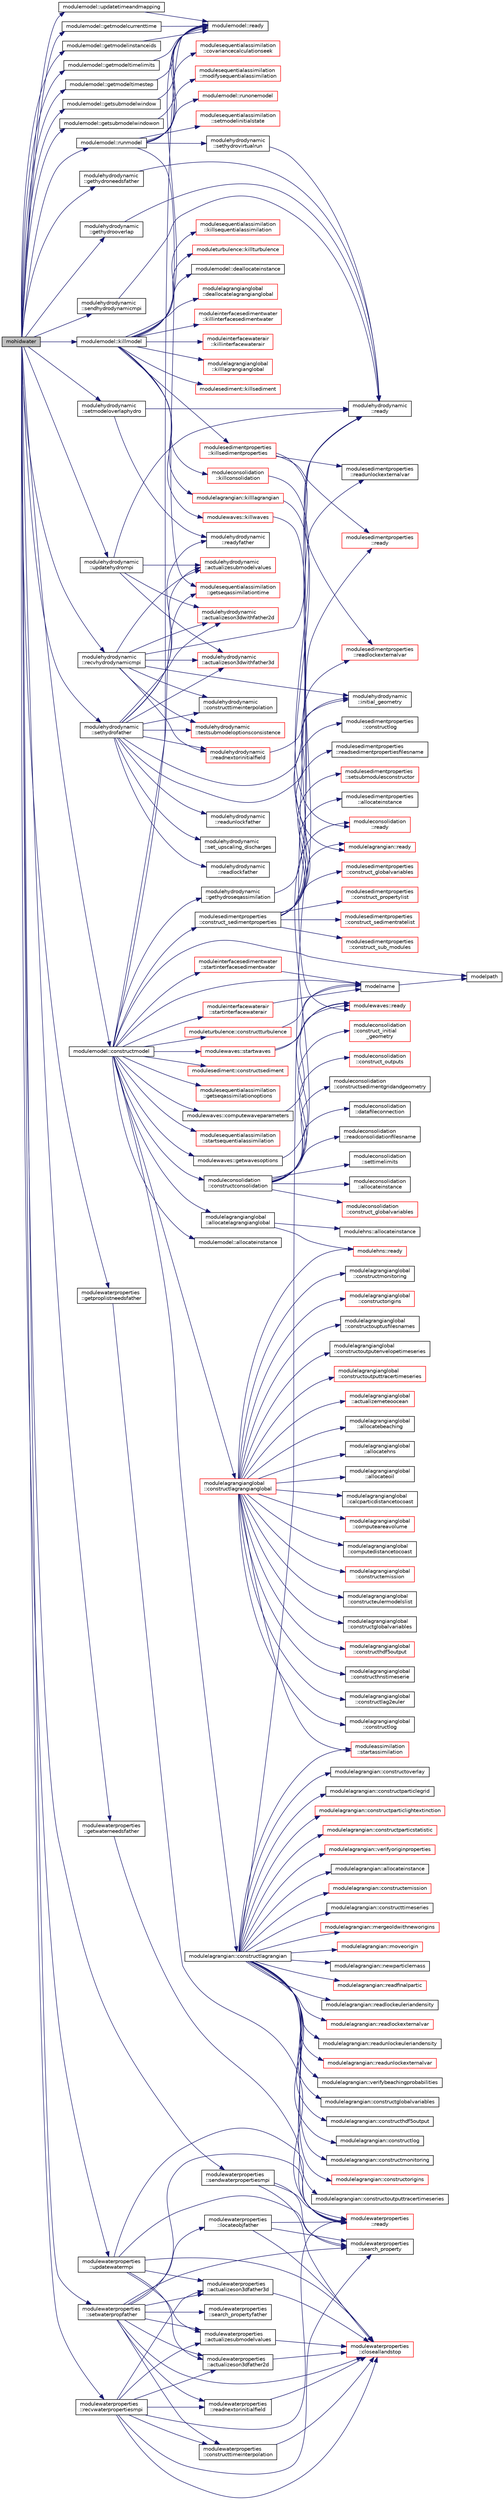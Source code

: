 digraph "mohidwater"
{
 // LATEX_PDF_SIZE
  edge [fontname="Helvetica",fontsize="10",labelfontname="Helvetica",labelfontsize="10"];
  node [fontname="Helvetica",fontsize="10",shape=record];
  rankdir="LR";
  Node1 [label="mohidwater",height=0.2,width=0.4,color="black", fillcolor="grey75", style="filled", fontcolor="black",tooltip=" "];
  Node1 -> Node2 [color="midnightblue",fontsize="10",style="solid"];
  Node2 [label="modulemodel::constructmodel",height=0.2,width=0.4,color="black", fillcolor="white", style="filled",URL="$namespacemodulemodel.html#abcddd2b6e97f110b0c5b3bb00f069570",tooltip=" "];
  Node2 -> Node3 [color="midnightblue",fontsize="10",style="solid"];
  Node3 [label="modulemodel::allocateinstance",height=0.2,width=0.4,color="black", fillcolor="white", style="filled",URL="$namespacemodulemodel.html#a5bbc8de2114f1ac7367a9db6d923e85a",tooltip=" "];
  Node2 -> Node4 [color="midnightblue",fontsize="10",style="solid"];
  Node4 [label="modulelagrangianglobal\l::allocatelagrangianglobal",height=0.2,width=0.4,color="black", fillcolor="white", style="filled",URL="$namespacemodulelagrangianglobal.html#a8ae3b3566ebe3cc057810473a03a4abf",tooltip=" "];
  Node4 -> Node5 [color="midnightblue",fontsize="10",style="solid"];
  Node5 [label="modulehns::allocateinstance",height=0.2,width=0.4,color="black", fillcolor="white", style="filled",URL="$namespacemodulehns.html#a1ecdd29807e20a3d2a3ad0b9fc798f51",tooltip=" "];
  Node4 -> Node6 [color="midnightblue",fontsize="10",style="solid"];
  Node6 [label="modulehns::ready",height=0.2,width=0.4,color="red", fillcolor="white", style="filled",URL="$namespacemodulehns.html#a1b4bda03d346568b51278fca35b05366",tooltip=" "];
  Node2 -> Node8 [color="midnightblue",fontsize="10",style="solid"];
  Node8 [label="modulewaves::computewaveparameters",height=0.2,width=0.4,color="black", fillcolor="white", style="filled",URL="$namespacemodulewaves.html#a6a63e2ee3bdd7ee4378a33408a4668a7",tooltip=" "];
  Node8 -> Node9 [color="midnightblue",fontsize="10",style="solid"];
  Node9 [label="modulewaves::ready",height=0.2,width=0.4,color="red", fillcolor="white", style="filled",URL="$namespacemodulewaves.html#a15beb6e5dff252a4c77c47d43f9b6385",tooltip=" "];
  Node2 -> Node11 [color="midnightblue",fontsize="10",style="solid"];
  Node11 [label="modulesedimentproperties\l::construct_sedimentproperties",height=0.2,width=0.4,color="black", fillcolor="white", style="filled",URL="$namespacemodulesedimentproperties.html#a73be9d7faf93dc6b2994d535213bbd58",tooltip=" "];
  Node11 -> Node12 [color="midnightblue",fontsize="10",style="solid"];
  Node12 [label="modulesedimentproperties\l::allocateinstance",height=0.2,width=0.4,color="black", fillcolor="white", style="filled",URL="$namespacemodulesedimentproperties.html#a0e2131732a53a8682cb31baa3a65d6ae",tooltip=" "];
  Node11 -> Node13 [color="midnightblue",fontsize="10",style="solid"];
  Node13 [label="modulesedimentproperties\l::construct_globalvariables",height=0.2,width=0.4,color="red", fillcolor="white", style="filled",URL="$namespacemodulesedimentproperties.html#ac04693b92d1ed98577124026a0fb1d2e",tooltip=" "];
  Node11 -> Node18 [color="midnightblue",fontsize="10",style="solid"];
  Node18 [label="modulesedimentproperties\l::construct_propertylist",height=0.2,width=0.4,color="red", fillcolor="white", style="filled",URL="$namespacemodulesedimentproperties.html#abc91092616fbf4edf02daa5a7b1fcbb9",tooltip=" "];
  Node11 -> Node30 [color="midnightblue",fontsize="10",style="solid"];
  Node30 [label="modulesedimentproperties\l::construct_sedimentratelist",height=0.2,width=0.4,color="red", fillcolor="white", style="filled",URL="$namespacemodulesedimentproperties.html#ac8e0d26b714ef94bff3a38a7730ee2a5",tooltip=" "];
  Node11 -> Node36 [color="midnightblue",fontsize="10",style="solid"];
  Node36 [label="modulesedimentproperties\l::construct_sub_modules",height=0.2,width=0.4,color="red", fillcolor="white", style="filled",URL="$namespacemodulesedimentproperties.html#a908a832201f28cb160dc5c859ab8af03",tooltip=" "];
  Node11 -> Node48 [color="midnightblue",fontsize="10",style="solid"];
  Node48 [label="modulesedimentproperties\l::constructlog",height=0.2,width=0.4,color="black", fillcolor="white", style="filled",URL="$namespacemodulesedimentproperties.html#a8adc335e0f9814d9866b9c91620279fb",tooltip=" "];
  Node11 -> Node49 [color="midnightblue",fontsize="10",style="solid"];
  Node49 [label="modulesedimentproperties\l::readlockexternalvar",height=0.2,width=0.4,color="red", fillcolor="white", style="filled",URL="$namespacemodulesedimentproperties.html#a395db65fca9389b9904d43f9fc450c03",tooltip=" "];
  Node11 -> Node60 [color="midnightblue",fontsize="10",style="solid"];
  Node60 [label="modulesedimentproperties\l::readsedimentpropertiesfilesname",height=0.2,width=0.4,color="black", fillcolor="white", style="filled",URL="$namespacemodulesedimentproperties.html#a75f3289f9063b5325117a4d39bebace2",tooltip=" "];
  Node11 -> Node61 [color="midnightblue",fontsize="10",style="solid"];
  Node61 [label="modulesedimentproperties\l::readunlockexternalvar",height=0.2,width=0.4,color="black", fillcolor="white", style="filled",URL="$namespacemodulesedimentproperties.html#a442696b0f51e8020b42b7a5c2af05721",tooltip=" "];
  Node11 -> Node62 [color="midnightblue",fontsize="10",style="solid"];
  Node62 [label="modulesedimentproperties\l::ready",height=0.2,width=0.4,color="red", fillcolor="white", style="filled",URL="$namespacemodulesedimentproperties.html#a0ac80b6b6970285688cd69f623317e33",tooltip=" "];
  Node11 -> Node64 [color="midnightblue",fontsize="10",style="solid"];
  Node64 [label="modulesedimentproperties\l::setsubmodulesconstructor",height=0.2,width=0.4,color="red", fillcolor="white", style="filled",URL="$namespacemodulesedimentproperties.html#acc4f3e2fa34ac7c083b5c86382b68a59",tooltip=" "];
  Node2 -> Node66 [color="midnightblue",fontsize="10",style="solid"];
  Node66 [label="moduleconsolidation\l::constructconsolidation",height=0.2,width=0.4,color="black", fillcolor="white", style="filled",URL="$namespacemoduleconsolidation.html#aac026f0503f905b1fdf70f85f58f7b69",tooltip=" "];
  Node66 -> Node67 [color="midnightblue",fontsize="10",style="solid"];
  Node67 [label="moduleconsolidation\l::allocateinstance",height=0.2,width=0.4,color="black", fillcolor="white", style="filled",URL="$namespacemoduleconsolidation.html#ab891ed95a8328cd00b80d32b5bbc6bb6",tooltip=" "];
  Node66 -> Node68 [color="midnightblue",fontsize="10",style="solid"];
  Node68 [label="moduleconsolidation\l::construct_globalvariables",height=0.2,width=0.4,color="red", fillcolor="white", style="filled",URL="$namespacemoduleconsolidation.html#a4d351c8e79499df7d1edcdc11c64fd58",tooltip=" "];
  Node66 -> Node75 [color="midnightblue",fontsize="10",style="solid"];
  Node75 [label="moduleconsolidation\l::construct_initial\l_geometry",height=0.2,width=0.4,color="red", fillcolor="white", style="filled",URL="$namespacemoduleconsolidation.html#aefbb1dd3cecd84ab6814af87893b00d1",tooltip=" "];
  Node66 -> Node80 [color="midnightblue",fontsize="10",style="solid"];
  Node80 [label="moduleconsolidation\l::construct_outputs",height=0.2,width=0.4,color="red", fillcolor="white", style="filled",URL="$namespacemoduleconsolidation.html#a1c6db66f62288736bfc6a93bb76fb12c",tooltip=" "];
  Node66 -> Node85 [color="midnightblue",fontsize="10",style="solid"];
  Node85 [label="moduleconsolidation\l::constructsedimentgridandgeometry",height=0.2,width=0.4,color="black", fillcolor="white", style="filled",URL="$namespacemoduleconsolidation.html#a7fa231a9af605419b5dbc619d4e2a60f",tooltip=" "];
  Node66 -> Node86 [color="midnightblue",fontsize="10",style="solid"];
  Node86 [label="moduleconsolidation\l::datafileconnection",height=0.2,width=0.4,color="black", fillcolor="white", style="filled",URL="$namespacemoduleconsolidation.html#a59eaaf93a76021e109b8d97e2756ac51",tooltip=" "];
  Node66 -> Node87 [color="midnightblue",fontsize="10",style="solid"];
  Node87 [label="moduleconsolidation\l::readconsolidationfilesname",height=0.2,width=0.4,color="black", fillcolor="white", style="filled",URL="$namespacemoduleconsolidation.html#adc874bdb2826879904126cec4cd75459",tooltip=" "];
  Node66 -> Node16 [color="midnightblue",fontsize="10",style="solid"];
  Node16 [label="moduleconsolidation\l::ready",height=0.2,width=0.4,color="red", fillcolor="white", style="filled",URL="$namespacemoduleconsolidation.html#ab6b8d86bedc5c2870f1fb998c297005e",tooltip=" "];
  Node66 -> Node88 [color="midnightblue",fontsize="10",style="solid"];
  Node88 [label="moduleconsolidation\l::settimelimits",height=0.2,width=0.4,color="black", fillcolor="white", style="filled",URL="$namespacemoduleconsolidation.html#a8f78f5569405ac5d416a2919286511f3",tooltip=" "];
  Node2 -> Node89 [color="midnightblue",fontsize="10",style="solid"];
  Node89 [label="modulelagrangian::constructlagrangian",height=0.2,width=0.4,color="black", fillcolor="white", style="filled",URL="$namespacemodulelagrangian.html#ad766e71e7390a14dd30513d8ec8ca115",tooltip=" "];
  Node89 -> Node90 [color="midnightblue",fontsize="10",style="solid"];
  Node90 [label="modulelagrangian::allocateinstance",height=0.2,width=0.4,color="black", fillcolor="white", style="filled",URL="$namespacemodulelagrangian.html#a8223a77ae9396e4ded8f6f220eb1ebe0",tooltip=" "];
  Node89 -> Node91 [color="midnightblue",fontsize="10",style="solid"];
  Node91 [label="modulelagrangian::constructemission",height=0.2,width=0.4,color="red", fillcolor="white", style="filled",URL="$namespacemodulelagrangian.html#ac0e529585f9aa6d77944f42eec49c399",tooltip=" "];
  Node89 -> Node159 [color="midnightblue",fontsize="10",style="solid"];
  Node159 [label="modulelagrangian::constructglobalvariables",height=0.2,width=0.4,color="black", fillcolor="white", style="filled",URL="$namespacemodulelagrangian.html#aadb63f9fca438cc41d82d25d4e841aa6",tooltip=" "];
  Node89 -> Node160 [color="midnightblue",fontsize="10",style="solid"];
  Node160 [label="modulelagrangian::constructhdf5output",height=0.2,width=0.4,color="black", fillcolor="white", style="filled",URL="$namespacemodulelagrangian.html#a95739a2a3f7752220aa5fe865d07c62b",tooltip=" "];
  Node89 -> Node161 [color="midnightblue",fontsize="10",style="solid"];
  Node161 [label="modulelagrangian::constructlog",height=0.2,width=0.4,color="black", fillcolor="white", style="filled",URL="$namespacemodulelagrangian.html#a6dace26d0d9efdc26334c8afd5ae9220",tooltip=" "];
  Node89 -> Node162 [color="midnightblue",fontsize="10",style="solid"];
  Node162 [label="modulelagrangian::constructmonitoring",height=0.2,width=0.4,color="black", fillcolor="white", style="filled",URL="$namespacemodulelagrangian.html#af8367c0c93de5218ac9c3ef7159659cf",tooltip=" "];
  Node89 -> Node163 [color="midnightblue",fontsize="10",style="solid"];
  Node163 [label="modulelagrangian::constructorigins",height=0.2,width=0.4,color="red", fillcolor="white", style="filled",URL="$namespacemodulelagrangian.html#a18d4f1108b3f7cc2ab468c5271bc2a42",tooltip=" "];
  Node89 -> Node189 [color="midnightblue",fontsize="10",style="solid"];
  Node189 [label="modulelagrangian::constructoutputtracertimeseries",height=0.2,width=0.4,color="black", fillcolor="white", style="filled",URL="$namespacemodulelagrangian.html#acead687ed0498394f861396d605a7ce9",tooltip=" "];
  Node89 -> Node190 [color="midnightblue",fontsize="10",style="solid"];
  Node190 [label="modulelagrangian::constructoverlay",height=0.2,width=0.4,color="black", fillcolor="white", style="filled",URL="$namespacemodulelagrangian.html#a9c44a52195377ea654c3cd3d5b97acca",tooltip=" "];
  Node89 -> Node191 [color="midnightblue",fontsize="10",style="solid"];
  Node191 [label="modulelagrangian::constructparticlegrid",height=0.2,width=0.4,color="black", fillcolor="white", style="filled",URL="$namespacemodulelagrangian.html#a190cd84669e94eedbb0ca723a973969c",tooltip=" "];
  Node89 -> Node192 [color="midnightblue",fontsize="10",style="solid"];
  Node192 [label="modulelagrangian::constructparticlightextinction",height=0.2,width=0.4,color="red", fillcolor="white", style="filled",URL="$namespacemodulelagrangian.html#a30983416b73c9972c63df2c25371661d",tooltip=" "];
  Node89 -> Node194 [color="midnightblue",fontsize="10",style="solid"];
  Node194 [label="modulelagrangian::constructparticstatistic",height=0.2,width=0.4,color="red", fillcolor="white", style="filled",URL="$namespacemodulelagrangian.html#a9111f92be66d257fc573bf898bbc38d9",tooltip=" "];
  Node89 -> Node196 [color="midnightblue",fontsize="10",style="solid"];
  Node196 [label="modulelagrangian::constructtimeseries",height=0.2,width=0.4,color="black", fillcolor="white", style="filled",URL="$namespacemodulelagrangian.html#a00248d924be257777ce6bdce98029594",tooltip=" "];
  Node89 -> Node197 [color="midnightblue",fontsize="10",style="solid"];
  Node197 [label="modulelagrangian::mergeoldwithneworigins",height=0.2,width=0.4,color="red", fillcolor="white", style="filled",URL="$namespacemodulelagrangian.html#aec5a7d886f857814caf3bbd5957b5359",tooltip=" "];
  Node89 -> Node207 [color="midnightblue",fontsize="10",style="solid"];
  Node207 [label="modulelagrangian::moveorigin",height=0.2,width=0.4,color="red", fillcolor="white", style="filled",URL="$namespacemodulelagrangian.html#a56e2a0655f742104a77b7d6d4040508f",tooltip=" "];
  Node89 -> Node208 [color="midnightblue",fontsize="10",style="solid"];
  Node208 [label="modulelagrangian::newparticlemass",height=0.2,width=0.4,color="black", fillcolor="white", style="filled",URL="$namespacemodulelagrangian.html#a5afe5f1c46e068854f5c2eca0de8b0fb",tooltip=" "];
  Node89 -> Node209 [color="midnightblue",fontsize="10",style="solid"];
  Node209 [label="modulelagrangian::readfinalpartic",height=0.2,width=0.4,color="red", fillcolor="white", style="filled",URL="$namespacemodulelagrangian.html#aa8ba43a560dd11df5632a522066b74a6",tooltip=" "];
  Node89 -> Node210 [color="midnightblue",fontsize="10",style="solid"];
  Node210 [label="modulelagrangian::readlockeuleriandensity",height=0.2,width=0.4,color="black", fillcolor="white", style="filled",URL="$namespacemodulelagrangian.html#a3d2b3737568ce2b7e2998cbd2192c685",tooltip=" "];
  Node89 -> Node211 [color="midnightblue",fontsize="10",style="solid"];
  Node211 [label="modulelagrangian::readlockexternalvar",height=0.2,width=0.4,color="red", fillcolor="white", style="filled",URL="$namespacemodulelagrangian.html#a1be97a0d8bb95c907adf6f985c3a70ce",tooltip=" "];
  Node89 -> Node213 [color="midnightblue",fontsize="10",style="solid"];
  Node213 [label="modulelagrangian::readunlockeuleriandensity",height=0.2,width=0.4,color="black", fillcolor="white", style="filled",URL="$namespacemodulelagrangian.html#a62c1768ee36cf2fc50c44c595fbf0408",tooltip=" "];
  Node89 -> Node214 [color="midnightblue",fontsize="10",style="solid"];
  Node214 [label="modulelagrangian::readunlockexternalvar",height=0.2,width=0.4,color="red", fillcolor="white", style="filled",URL="$namespacemodulelagrangian.html#afc1c234aa5939835cbe1bc80abe16766",tooltip=" "];
  Node89 -> Node216 [color="midnightblue",fontsize="10",style="solid"];
  Node216 [label="modulelagrangian::ready",height=0.2,width=0.4,color="red", fillcolor="white", style="filled",URL="$namespacemodulelagrangian.html#a4ddfbe58c1df4477f8d84db54b330823",tooltip=" "];
  Node89 -> Node218 [color="midnightblue",fontsize="10",style="solid"];
  Node218 [label="moduleassimilation\l::startassimilation",height=0.2,width=0.4,color="red", fillcolor="white", style="filled",URL="$namespacemoduleassimilation.html#a686ae542667f0f0269fb4baa108cbcf7",tooltip=" "];
  Node89 -> Node236 [color="midnightblue",fontsize="10",style="solid"];
  Node236 [label="modulelagrangian::verifybeachingprobabilities",height=0.2,width=0.4,color="black", fillcolor="white", style="filled",URL="$namespacemodulelagrangian.html#a73aa2ae55efd7276fcb02ec56c40eba3",tooltip=" "];
  Node89 -> Node237 [color="midnightblue",fontsize="10",style="solid"];
  Node237 [label="modulelagrangian::verifyoriginproperties",height=0.2,width=0.4,color="red", fillcolor="white", style="filled",URL="$namespacemodulelagrangian.html#a3afb63d9461c6e731400252243804a3b",tooltip=" "];
  Node2 -> Node238 [color="midnightblue",fontsize="10",style="solid"];
  Node238 [label="modulelagrangianglobal\l::constructlagrangianglobal",height=0.2,width=0.4,color="red", fillcolor="white", style="filled",URL="$namespacemodulelagrangianglobal.html#afd673a84ee97dfdff69d0e0f3a7ea3ef",tooltip=" "];
  Node238 -> Node239 [color="midnightblue",fontsize="10",style="solid"];
  Node239 [label="modulelagrangianglobal\l::actualizemeteoocean",height=0.2,width=0.4,color="red", fillcolor="white", style="filled",URL="$namespacemodulelagrangianglobal.html#a0fa07eb74ec148c5c6faeec4cd4561c9",tooltip=" "];
  Node238 -> Node242 [color="midnightblue",fontsize="10",style="solid"];
  Node242 [label="modulelagrangianglobal\l::allocatebeaching",height=0.2,width=0.4,color="black", fillcolor="white", style="filled",URL="$namespacemodulelagrangianglobal.html#a48e2f7f1b1f2612fb2b891f9ae7918b4",tooltip=" "];
  Node238 -> Node243 [color="midnightblue",fontsize="10",style="solid"];
  Node243 [label="modulelagrangianglobal\l::allocatehns",height=0.2,width=0.4,color="black", fillcolor="white", style="filled",URL="$namespacemodulelagrangianglobal.html#aa4f2e4611a6f55063b6b425e9af734c9",tooltip=" "];
  Node238 -> Node244 [color="midnightblue",fontsize="10",style="solid"];
  Node244 [label="modulelagrangianglobal\l::allocateoil",height=0.2,width=0.4,color="black", fillcolor="white", style="filled",URL="$namespacemodulelagrangianglobal.html#a0be041be04e7755f84bc26f6dfe301b0",tooltip=" "];
  Node238 -> Node245 [color="midnightblue",fontsize="10",style="solid"];
  Node245 [label="modulelagrangianglobal\l::calcparticdistancetocoast",height=0.2,width=0.4,color="black", fillcolor="white", style="filled",URL="$namespacemodulelagrangianglobal.html#a93a1f184ec51e9c61c7ac05ecf8d9364",tooltip=" "];
  Node238 -> Node246 [color="midnightblue",fontsize="10",style="solid"];
  Node246 [label="modulelagrangianglobal\l::computeareavolume",height=0.2,width=0.4,color="red", fillcolor="white", style="filled",URL="$namespacemodulelagrangianglobal.html#ad6190c60927cd9e871e45fcfd4fc5dd2",tooltip=" "];
  Node238 -> Node249 [color="midnightblue",fontsize="10",style="solid"];
  Node249 [label="modulelagrangianglobal\l::computedistancetocoast",height=0.2,width=0.4,color="black", fillcolor="white", style="filled",URL="$namespacemodulelagrangianglobal.html#ae26f6cb369947b236a6e8dffcbed3eb2",tooltip=" "];
  Node238 -> Node250 [color="midnightblue",fontsize="10",style="solid"];
  Node250 [label="modulelagrangianglobal\l::constructemission",height=0.2,width=0.4,color="red", fillcolor="white", style="filled",URL="$namespacemodulelagrangianglobal.html#a19776a2b14eca267eac2af7e53ce5c77",tooltip=" "];
  Node238 -> Node286 [color="midnightblue",fontsize="10",style="solid"];
  Node286 [label="modulelagrangianglobal\l::constructeulermodelslist",height=0.2,width=0.4,color="black", fillcolor="white", style="filled",URL="$namespacemodulelagrangianglobal.html#a409542d48e7b2b20840dc3545d1a34f0",tooltip=" "];
  Node238 -> Node287 [color="midnightblue",fontsize="10",style="solid"];
  Node287 [label="modulelagrangianglobal\l::constructglobalvariables",height=0.2,width=0.4,color="black", fillcolor="white", style="filled",URL="$namespacemodulelagrangianglobal.html#ac07ce699fa5190e37b220b344450ba80",tooltip=" "];
  Node238 -> Node288 [color="midnightblue",fontsize="10",style="solid"];
  Node288 [label="modulelagrangianglobal\l::constructhdf5output",height=0.2,width=0.4,color="red", fillcolor="white", style="filled",URL="$namespacemodulelagrangianglobal.html#a72385af4d9a1a57607853866a0eb0fe0",tooltip=" "];
  Node238 -> Node290 [color="midnightblue",fontsize="10",style="solid"];
  Node290 [label="modulelagrangianglobal\l::constructhnstimeserie",height=0.2,width=0.4,color="black", fillcolor="white", style="filled",URL="$namespacemodulelagrangianglobal.html#a56d6b284b701a9103a92e0956ad4cc6a",tooltip=" "];
  Node238 -> Node291 [color="midnightblue",fontsize="10",style="solid"];
  Node291 [label="modulelagrangianglobal\l::constructlag2euler",height=0.2,width=0.4,color="black", fillcolor="white", style="filled",URL="$namespacemodulelagrangianglobal.html#a5c09d9f8068efed26002854c2ba12362",tooltip=" "];
  Node238 -> Node292 [color="midnightblue",fontsize="10",style="solid"];
  Node292 [label="modulelagrangianglobal\l::constructlog",height=0.2,width=0.4,color="black", fillcolor="white", style="filled",URL="$namespacemodulelagrangianglobal.html#aa700601bd9f8ad04a50534e66725efc4",tooltip=" "];
  Node238 -> Node293 [color="midnightblue",fontsize="10",style="solid"];
  Node293 [label="modulelagrangianglobal\l::constructmonitoring",height=0.2,width=0.4,color="black", fillcolor="white", style="filled",URL="$namespacemodulelagrangianglobal.html#ae93400b6f236b2e44a7b90febb2be220",tooltip=" "];
  Node238 -> Node294 [color="midnightblue",fontsize="10",style="solid"];
  Node294 [label="modulelagrangianglobal\l::constructorigins",height=0.2,width=0.4,color="red", fillcolor="white", style="filled",URL="$namespacemodulelagrangianglobal.html#a18659553d3e4f0917dd7bc0bcdb6d109",tooltip=" "];
  Node238 -> Node326 [color="midnightblue",fontsize="10",style="solid"];
  Node326 [label="modulelagrangianglobal\l::constructouptusfilesnames",height=0.2,width=0.4,color="black", fillcolor="white", style="filled",URL="$namespacemodulelagrangianglobal.html#a083836de958c69614f913a7f1b0bee9e",tooltip=" "];
  Node238 -> Node327 [color="midnightblue",fontsize="10",style="solid"];
  Node327 [label="modulelagrangianglobal\l::constructoutputenvelopetimeseries",height=0.2,width=0.4,color="black", fillcolor="white", style="filled",URL="$namespacemodulelagrangianglobal.html#ac9b3291ed411a75cceb9948f7f671764",tooltip=" "];
  Node238 -> Node328 [color="midnightblue",fontsize="10",style="solid"];
  Node328 [label="modulelagrangianglobal\l::constructoutputtracertimeseries",height=0.2,width=0.4,color="red", fillcolor="white", style="filled",URL="$namespacemodulelagrangianglobal.html#a43f3d0f411e8d9b0df16d63f033382ff",tooltip=" "];
  Node238 -> Node6 [color="midnightblue",fontsize="10",style="solid"];
  Node238 -> Node218 [color="midnightblue",fontsize="10",style="solid"];
  Node2 -> Node404 [color="midnightblue",fontsize="10",style="solid"];
  Node404 [label="modulesediment::constructsediment",height=0.2,width=0.4,color="red", fillcolor="white", style="filled",URL="$namespacemodulesediment.html#a1a3b01f7483f6fefc6f2dac6a51d664c",tooltip=" "];
  Node2 -> Node434 [color="midnightblue",fontsize="10",style="solid"];
  Node434 [label="moduleturbulence::constructturbulence",height=0.2,width=0.4,color="red", fillcolor="white", style="filled",URL="$namespacemoduleturbulence.html#ace39b4cf089aa70cd60b083a3e341bc9",tooltip=" "];
  Node434 -> Node335 [color="midnightblue",fontsize="10",style="solid"];
  Node335 [label="modelname",height=0.2,width=0.4,color="black", fillcolor="white", style="filled",URL="$_main_8_f90.html#af0ae0b978e6573bc461573aa66062e83",tooltip=" "];
  Node335 -> Node336 [color="midnightblue",fontsize="10",style="solid"];
  Node336 [label="modelpath",height=0.2,width=0.4,color="black", fillcolor="white", style="filled",URL="$_main_8_f90.html#ada5b220b45dcba73a75264dcde43e3bd",tooltip=" "];
  Node2 -> Node476 [color="midnightblue",fontsize="10",style="solid"];
  Node476 [label="modulehydrodynamic\l::gethydroseqassimilation",height=0.2,width=0.4,color="black", fillcolor="white", style="filled",URL="$namespacemodulehydrodynamic.html#ab2980a48cd10c0f2def3784cbf27608c",tooltip=" "];
  Node476 -> Node389 [color="midnightblue",fontsize="10",style="solid"];
  Node389 [label="modulehydrodynamic\l::ready",height=0.2,width=0.4,color="black", fillcolor="white", style="filled",URL="$namespacemodulehydrodynamic.html#a541821548a44af36e71f5eddedae890e",tooltip=" "];
  Node2 -> Node477 [color="midnightblue",fontsize="10",style="solid"];
  Node477 [label="modulesequentialassimilation\l::getseqassimilationoptions",height=0.2,width=0.4,color="red", fillcolor="white", style="filled",URL="$namespacemodulesequentialassimilation.html#a1df3565c62b239e627e2abf8edf5339e",tooltip=" "];
  Node2 -> Node480 [color="midnightblue",fontsize="10",style="solid"];
  Node480 [label="modulesequentialassimilation\l::getseqassimilationtime",height=0.2,width=0.4,color="red", fillcolor="white", style="filled",URL="$namespacemodulesequentialassimilation.html#a79adcfc8fb983a24237bd6bba818eca8",tooltip=" "];
  Node2 -> Node481 [color="midnightblue",fontsize="10",style="solid"];
  Node481 [label="modulewaves::getwavesoptions",height=0.2,width=0.4,color="black", fillcolor="white", style="filled",URL="$namespacemodulewaves.html#af1623a677ea698d686e5a5faa283eea1",tooltip=" "];
  Node481 -> Node9 [color="midnightblue",fontsize="10",style="solid"];
  Node2 -> Node335 [color="midnightblue",fontsize="10",style="solid"];
  Node2 -> Node336 [color="midnightblue",fontsize="10",style="solid"];
  Node2 -> Node482 [color="midnightblue",fontsize="10",style="solid"];
  Node482 [label="modulemodel::ready",height=0.2,width=0.4,color="black", fillcolor="white", style="filled",URL="$namespacemodulemodel.html#af5d93bbd065add89f5cd52475a40e7fc",tooltip=" "];
  Node2 -> Node483 [color="midnightblue",fontsize="10",style="solid"];
  Node483 [label="moduleinterfacesedimentwater\l::startinterfacesedimentwater",height=0.2,width=0.4,color="red", fillcolor="white", style="filled",URL="$namespacemoduleinterfacesedimentwater.html#ac4816996443451e1d6254c032bf000d5",tooltip=" "];
  Node483 -> Node335 [color="midnightblue",fontsize="10",style="solid"];
  Node2 -> Node593 [color="midnightblue",fontsize="10",style="solid"];
  Node593 [label="moduleinterfacewaterair\l::startinterfacewaterair",height=0.2,width=0.4,color="red", fillcolor="white", style="filled",URL="$namespacemoduleinterfacewaterair.html#a1d15121ff2d6a7ec0e45dffd0506037a",tooltip=" "];
  Node593 -> Node335 [color="midnightblue",fontsize="10",style="solid"];
  Node2 -> Node636 [color="midnightblue",fontsize="10",style="solid"];
  Node636 [label="modulesequentialassimilation\l::startsequentialassimilation",height=0.2,width=0.4,color="red", fillcolor="white", style="filled",URL="$namespacemodulesequentialassimilation.html#af7b9f893222a8a590e41b22e1cbb87e8",tooltip=" "];
  Node2 -> Node682 [color="midnightblue",fontsize="10",style="solid"];
  Node682 [label="modulewaves::startwaves",height=0.2,width=0.4,color="red", fillcolor="white", style="filled",URL="$namespacemodulewaves.html#afb65a1617589473a3eac08eef0cc3a2b",tooltip=" "];
  Node682 -> Node335 [color="midnightblue",fontsize="10",style="solid"];
  Node682 -> Node9 [color="midnightblue",fontsize="10",style="solid"];
  Node1 -> Node655 [color="midnightblue",fontsize="10",style="solid"];
  Node655 [label="modulehydrodynamic\l::gethydroneedsfather",height=0.2,width=0.4,color="black", fillcolor="white", style="filled",URL="$namespacemodulehydrodynamic.html#a391b4f9e43b2d5d986bedc666b00da4d",tooltip=" "];
  Node655 -> Node389 [color="midnightblue",fontsize="10",style="solid"];
  Node1 -> Node704 [color="midnightblue",fontsize="10",style="solid"];
  Node704 [label="modulehydrodynamic\l::gethydrooverlap",height=0.2,width=0.4,color="black", fillcolor="white", style="filled",URL="$namespacemodulehydrodynamic.html#aaf559665e8122ee5d3cf650f45ac04fd",tooltip=" "];
  Node704 -> Node389 [color="midnightblue",fontsize="10",style="solid"];
  Node1 -> Node705 [color="midnightblue",fontsize="10",style="solid"];
  Node705 [label="modulemodel::getmodelcurrenttime",height=0.2,width=0.4,color="black", fillcolor="white", style="filled",URL="$namespacemodulemodel.html#a16524bfd3d2f97fbf9b45e5e99e495e8",tooltip=" "];
  Node705 -> Node482 [color="midnightblue",fontsize="10",style="solid"];
  Node1 -> Node706 [color="midnightblue",fontsize="10",style="solid"];
  Node706 [label="modulemodel::getmodelinstanceids",height=0.2,width=0.4,color="black", fillcolor="white", style="filled",URL="$namespacemodulemodel.html#a542c4b413e51723c7c3826e7a1e3b8a6",tooltip=" "];
  Node706 -> Node482 [color="midnightblue",fontsize="10",style="solid"];
  Node1 -> Node707 [color="midnightblue",fontsize="10",style="solid"];
  Node707 [label="modulemodel::getmodeltimelimits",height=0.2,width=0.4,color="black", fillcolor="white", style="filled",URL="$namespacemodulemodel.html#a4273c6982391135a62686fbcf6a0861c",tooltip=" "];
  Node707 -> Node482 [color="midnightblue",fontsize="10",style="solid"];
  Node1 -> Node708 [color="midnightblue",fontsize="10",style="solid"];
  Node708 [label="modulemodel::getmodeltimestep",height=0.2,width=0.4,color="black", fillcolor="white", style="filled",URL="$namespacemodulemodel.html#a548beb7d8ae7799facee13efde759d64",tooltip=" "];
  Node708 -> Node482 [color="midnightblue",fontsize="10",style="solid"];
  Node1 -> Node709 [color="midnightblue",fontsize="10",style="solid"];
  Node709 [label="modulewaterproperties\l::getproplistneedsfather",height=0.2,width=0.4,color="black", fillcolor="white", style="filled",URL="$namespacemodulewaterproperties.html#ac8bf28f0c63fb495a5f90cf0d6563ae6",tooltip=" "];
  Node709 -> Node112 [color="midnightblue",fontsize="10",style="solid"];
  Node112 [label="modulewaterproperties\l::ready",height=0.2,width=0.4,color="red", fillcolor="white", style="filled",URL="$namespacemodulewaterproperties.html#ad54774dedce486739249cb10b4de21e2",tooltip=" "];
  Node1 -> Node710 [color="midnightblue",fontsize="10",style="solid"];
  Node710 [label="modulemodel::getsubmodelwindow",height=0.2,width=0.4,color="black", fillcolor="white", style="filled",URL="$namespacemodulemodel.html#a61debfb6b3b629e1cd4bbdfe3c1c1ad1",tooltip=" "];
  Node710 -> Node482 [color="midnightblue",fontsize="10",style="solid"];
  Node1 -> Node711 [color="midnightblue",fontsize="10",style="solid"];
  Node711 [label="modulemodel::getsubmodelwindowon",height=0.2,width=0.4,color="black", fillcolor="white", style="filled",URL="$namespacemodulemodel.html#a2bb34f8b006f66681bc7e7276eb4579e",tooltip=" "];
  Node711 -> Node482 [color="midnightblue",fontsize="10",style="solid"];
  Node1 -> Node712 [color="midnightblue",fontsize="10",style="solid"];
  Node712 [label="modulewaterproperties\l::getwaterneedsfather",height=0.2,width=0.4,color="black", fillcolor="white", style="filled",URL="$namespacemodulewaterproperties.html#a97df80c3a8c997c208dac464d58c0f8c",tooltip=" "];
  Node712 -> Node112 [color="midnightblue",fontsize="10",style="solid"];
  Node1 -> Node713 [color="midnightblue",fontsize="10",style="solid"];
  Node713 [label="modulemodel::killmodel",height=0.2,width=0.4,color="black", fillcolor="white", style="filled",URL="$namespacemodulemodel.html#a23647852257627fb606f6868bc295162",tooltip=" "];
  Node713 -> Node714 [color="midnightblue",fontsize="10",style="solid"];
  Node714 [label="modulemodel::deallocateinstance",height=0.2,width=0.4,color="black", fillcolor="white", style="filled",URL="$namespacemodulemodel.html#aa1baf5876ac43380b98e011bcf1517da",tooltip=" "];
  Node713 -> Node715 [color="midnightblue",fontsize="10",style="solid"];
  Node715 [label="modulelagrangianglobal\l::deallocatelagrangianglobal",height=0.2,width=0.4,color="red", fillcolor="white", style="filled",URL="$namespacemodulelagrangianglobal.html#ad5b47824d7c52644996eed764c9ee9ae",tooltip=" "];
  Node713 -> Node726 [color="midnightblue",fontsize="10",style="solid"];
  Node726 [label="moduleconsolidation\l::killconsolidation",height=0.2,width=0.4,color="red", fillcolor="white", style="filled",URL="$namespacemoduleconsolidation.html#accff619eab55fc89b79de8070dbd7001",tooltip=" "];
  Node726 -> Node16 [color="midnightblue",fontsize="10",style="solid"];
  Node713 -> Node729 [color="midnightblue",fontsize="10",style="solid"];
  Node729 [label="moduleinterfacesedimentwater\l::killinterfacesedimentwater",height=0.2,width=0.4,color="red", fillcolor="white", style="filled",URL="$namespacemoduleinterfacesedimentwater.html#a692292c5eb96b9de096ef130fafc0962",tooltip=" "];
  Node713 -> Node733 [color="midnightblue",fontsize="10",style="solid"];
  Node733 [label="moduleinterfacewaterair\l::killinterfacewaterair",height=0.2,width=0.4,color="red", fillcolor="white", style="filled",URL="$namespacemoduleinterfacewaterair.html#a9492d98237c53dd77ad30ffe270b64cd",tooltip=" "];
  Node713 -> Node735 [color="midnightblue",fontsize="10",style="solid"];
  Node735 [label="modulelagrangian::killlagrangian",height=0.2,width=0.4,color="red", fillcolor="white", style="filled",URL="$namespacemodulelagrangian.html#a18d99349731a3f837e18c16f49c3743f",tooltip=" "];
  Node735 -> Node216 [color="midnightblue",fontsize="10",style="solid"];
  Node713 -> Node741 [color="midnightblue",fontsize="10",style="solid"];
  Node741 [label="modulelagrangianglobal\l::killlagrangianglobal",height=0.2,width=0.4,color="red", fillcolor="white", style="filled",URL="$namespacemodulelagrangianglobal.html#a0c95242d79d3bded29c18e1055a5a11d",tooltip=" "];
  Node713 -> Node743 [color="midnightblue",fontsize="10",style="solid"];
  Node743 [label="modulesediment::killsediment",height=0.2,width=0.4,color="red", fillcolor="white", style="filled",URL="$namespacemodulesediment.html#a3799836daf0cb05055644810de5e7fd0",tooltip=" "];
  Node713 -> Node746 [color="midnightblue",fontsize="10",style="solid"];
  Node746 [label="modulesedimentproperties\l::killsedimentproperties",height=0.2,width=0.4,color="red", fillcolor="white", style="filled",URL="$namespacemodulesedimentproperties.html#a69dda6f50e9b65498825a76aa325a968",tooltip=" "];
  Node746 -> Node49 [color="midnightblue",fontsize="10",style="solid"];
  Node746 -> Node61 [color="midnightblue",fontsize="10",style="solid"];
  Node746 -> Node62 [color="midnightblue",fontsize="10",style="solid"];
  Node713 -> Node749 [color="midnightblue",fontsize="10",style="solid"];
  Node749 [label="modulesequentialassimilation\l::killsequentialassimilation",height=0.2,width=0.4,color="red", fillcolor="white", style="filled",URL="$namespacemodulesequentialassimilation.html#a50ed5db30b7f431f2b333f7f86d5ef99",tooltip=" "];
  Node713 -> Node755 [color="midnightblue",fontsize="10",style="solid"];
  Node755 [label="moduleturbulence::killturbulence",height=0.2,width=0.4,color="red", fillcolor="white", style="filled",URL="$namespacemoduleturbulence.html#a16fdef89832180a7e41d6bd450c05746",tooltip=" "];
  Node713 -> Node760 [color="midnightblue",fontsize="10",style="solid"];
  Node760 [label="modulewaves::killwaves",height=0.2,width=0.4,color="red", fillcolor="white", style="filled",URL="$namespacemodulewaves.html#ac7cfc1f43634cac51c36130e5d101c5d",tooltip=" "];
  Node760 -> Node9 [color="midnightblue",fontsize="10",style="solid"];
  Node713 -> Node482 [color="midnightblue",fontsize="10",style="solid"];
  Node1 -> Node762 [color="midnightblue",fontsize="10",style="solid"];
  Node762 [label="modulehydrodynamic\l::recvhydrodynamicmpi",height=0.2,width=0.4,color="black", fillcolor="white", style="filled",URL="$namespacemodulehydrodynamic.html#a7093ab7e0b48d35daf4c523567c57d5a",tooltip=" "];
  Node762 -> Node763 [color="midnightblue",fontsize="10",style="solid"];
  Node763 [label="modulehydrodynamic\l::actualizeson3dwithfather2d",height=0.2,width=0.4,color="red", fillcolor="white", style="filled",URL="$namespacemodulehydrodynamic.html#a22559e3146696632ddf4733faac3f167",tooltip=" "];
  Node762 -> Node767 [color="midnightblue",fontsize="10",style="solid"];
  Node767 [label="modulehydrodynamic\l::actualizeson3dwithfather3d",height=0.2,width=0.4,color="red", fillcolor="white", style="filled",URL="$namespacemodulehydrodynamic.html#af75db98fe37a03b0a927c6e2799e2b13",tooltip=" "];
  Node762 -> Node768 [color="midnightblue",fontsize="10",style="solid"];
  Node768 [label="modulehydrodynamic\l::actualizesubmodelvalues",height=0.2,width=0.4,color="red", fillcolor="white", style="filled",URL="$namespacemodulehydrodynamic.html#a6c99419ab0bd5db0c25f899c10d86020",tooltip=" "];
  Node762 -> Node769 [color="midnightblue",fontsize="10",style="solid"];
  Node769 [label="modulehydrodynamic\l::constructtimeinterpolation",height=0.2,width=0.4,color="black", fillcolor="white", style="filled",URL="$namespacemodulehydrodynamic.html#a49aef52cb34ad32b24871447f610a2a4",tooltip=" "];
  Node762 -> Node770 [color="midnightblue",fontsize="10",style="solid"];
  Node770 [label="modulehydrodynamic\l::initial_geometry",height=0.2,width=0.4,color="black", fillcolor="white", style="filled",URL="$namespacemodulehydrodynamic.html#aed12798a19237f32da3dbf20b90a6e41",tooltip=" "];
  Node762 -> Node771 [color="midnightblue",fontsize="10",style="solid"];
  Node771 [label="modulehydrodynamic\l::readnextorinitialfield",height=0.2,width=0.4,color="red", fillcolor="white", style="filled",URL="$namespacemodulehydrodynamic.html#af6d2413608971031e8650e99548abfc7",tooltip=" "];
  Node771 -> Node770 [color="midnightblue",fontsize="10",style="solid"];
  Node762 -> Node389 [color="midnightblue",fontsize="10",style="solid"];
  Node762 -> Node773 [color="midnightblue",fontsize="10",style="solid"];
  Node773 [label="modulehydrodynamic\l::testsubmodeloptionsconsistence",height=0.2,width=0.4,color="red", fillcolor="white", style="filled",URL="$namespacemodulehydrodynamic.html#ab0672dab245838d200adce9cad0f729e",tooltip=" "];
  Node1 -> Node775 [color="midnightblue",fontsize="10",style="solid"];
  Node775 [label="modulewaterproperties\l::recvwaterpropertiesmpi",height=0.2,width=0.4,color="black", fillcolor="white", style="filled",URL="$namespacemodulewaterproperties.html#ae6984c00ccf20f1bc66a14e9e9466c38",tooltip=" "];
  Node775 -> Node776 [color="midnightblue",fontsize="10",style="solid"];
  Node776 [label="modulewaterproperties\l::actualizeson3dfather2d",height=0.2,width=0.4,color="black", fillcolor="white", style="filled",URL="$namespacemodulewaterproperties.html#ab0b8edf280ffb8e69ae400f400b252c9",tooltip=" "];
  Node776 -> Node114 [color="midnightblue",fontsize="10",style="solid"];
  Node114 [label="modulewaterproperties\l::closeallandstop",height=0.2,width=0.4,color="red", fillcolor="white", style="filled",URL="$namespacemodulewaterproperties.html#a5bb74dfe4637836633ca6817a4a72758",tooltip=" "];
  Node775 -> Node777 [color="midnightblue",fontsize="10",style="solid"];
  Node777 [label="modulewaterproperties\l::actualizeson3dfather3d",height=0.2,width=0.4,color="black", fillcolor="white", style="filled",URL="$namespacemodulewaterproperties.html#a300389c60d61f49a71a655925f38baab",tooltip=" "];
  Node777 -> Node114 [color="midnightblue",fontsize="10",style="solid"];
  Node775 -> Node778 [color="midnightblue",fontsize="10",style="solid"];
  Node778 [label="modulewaterproperties\l::actualizesubmodelvalues",height=0.2,width=0.4,color="black", fillcolor="white", style="filled",URL="$namespacemodulewaterproperties.html#a1c0bebcf1f9e3c75094930d29edfdcca",tooltip=" "];
  Node778 -> Node114 [color="midnightblue",fontsize="10",style="solid"];
  Node775 -> Node114 [color="midnightblue",fontsize="10",style="solid"];
  Node775 -> Node779 [color="midnightblue",fontsize="10",style="solid"];
  Node779 [label="modulewaterproperties\l::constructtimeinterpolation",height=0.2,width=0.4,color="black", fillcolor="white", style="filled",URL="$namespacemodulewaterproperties.html#affcb95213dcebf7b3e1fe53b349d50b6",tooltip=" "];
  Node779 -> Node114 [color="midnightblue",fontsize="10",style="solid"];
  Node775 -> Node780 [color="midnightblue",fontsize="10",style="solid"];
  Node780 [label="modulewaterproperties\l::readnextorinitialfield",height=0.2,width=0.4,color="black", fillcolor="white", style="filled",URL="$namespacemodulewaterproperties.html#a70dce18437eed5f486027590c6d6a511",tooltip=" "];
  Node780 -> Node114 [color="midnightblue",fontsize="10",style="solid"];
  Node775 -> Node112 [color="midnightblue",fontsize="10",style="solid"];
  Node775 -> Node117 [color="midnightblue",fontsize="10",style="solid"];
  Node117 [label="modulewaterproperties\l::search_property",height=0.2,width=0.4,color="black", fillcolor="white", style="filled",URL="$namespacemodulewaterproperties.html#ae6b7d758da27fb15faee52b3ed14029d",tooltip=" "];
  Node1 -> Node781 [color="midnightblue",fontsize="10",style="solid"];
  Node781 [label="modulemodel::runmodel",height=0.2,width=0.4,color="black", fillcolor="white", style="filled",URL="$namespacemodulemodel.html#a16a07d5b28a4877790acec46aed111b6",tooltip=" "];
  Node781 -> Node782 [color="midnightblue",fontsize="10",style="solid"];
  Node782 [label="modulesequentialassimilation\l::covariancecalculationseek",height=0.2,width=0.4,color="red", fillcolor="white", style="filled",URL="$namespacemodulesequentialassimilation.html#a89d62f9ba6c7cad76cf6a6dd37165fab",tooltip=" "];
  Node781 -> Node480 [color="midnightblue",fontsize="10",style="solid"];
  Node781 -> Node788 [color="midnightblue",fontsize="10",style="solid"];
  Node788 [label="modulesequentialassimilation\l::modifysequentialassimilation",height=0.2,width=0.4,color="red", fillcolor="white", style="filled",URL="$namespacemodulesequentialassimilation.html#a4b01359595340ca852b276b1258601df",tooltip=" "];
  Node781 -> Node482 [color="midnightblue",fontsize="10",style="solid"];
  Node781 -> Node792 [color="midnightblue",fontsize="10",style="solid"];
  Node792 [label="modulemodel::runonemodel",height=0.2,width=0.4,color="red", fillcolor="white", style="filled",URL="$namespacemodulemodel.html#ab22d85061a595a03c83c11766cba5587",tooltip=" "];
  Node781 -> Node1106 [color="midnightblue",fontsize="10",style="solid"];
  Node1106 [label="modulehydrodynamic\l::sethydrovirtualrun",height=0.2,width=0.4,color="black", fillcolor="white", style="filled",URL="$namespacemodulehydrodynamic.html#a429223ac8f920fd2b743524bf353e8c1",tooltip=" "];
  Node1106 -> Node389 [color="midnightblue",fontsize="10",style="solid"];
  Node781 -> Node1107 [color="midnightblue",fontsize="10",style="solid"];
  Node1107 [label="modulesequentialassimilation\l::setmodelinitialstate",height=0.2,width=0.4,color="red", fillcolor="white", style="filled",URL="$namespacemodulesequentialassimilation.html#a0b54df1b07a9718187dcc6448f23026c",tooltip=" "];
  Node1 -> Node1121 [color="midnightblue",fontsize="10",style="solid"];
  Node1121 [label="modulehydrodynamic\l::sendhydrodynamicmpi",height=0.2,width=0.4,color="black", fillcolor="white", style="filled",URL="$namespacemodulehydrodynamic.html#a81c72f539c0330e132af0d9586b8a1b4",tooltip=" "];
  Node1121 -> Node389 [color="midnightblue",fontsize="10",style="solid"];
  Node1 -> Node1122 [color="midnightblue",fontsize="10",style="solid"];
  Node1122 [label="modulewaterproperties\l::sendwaterpropertiesmpi",height=0.2,width=0.4,color="black", fillcolor="white", style="filled",URL="$namespacemodulewaterproperties.html#a06e60ba3cd186c1e0cc2c534f1148b41",tooltip=" "];
  Node1122 -> Node114 [color="midnightblue",fontsize="10",style="solid"];
  Node1122 -> Node112 [color="midnightblue",fontsize="10",style="solid"];
  Node1122 -> Node117 [color="midnightblue",fontsize="10",style="solid"];
  Node1 -> Node1123 [color="midnightblue",fontsize="10",style="solid"];
  Node1123 [label="modulehydrodynamic\l::sethydrofather",height=0.2,width=0.4,color="black", fillcolor="white", style="filled",URL="$namespacemodulehydrodynamic.html#abc9bf4137583800ad278abc052b5de37",tooltip=" "];
  Node1123 -> Node763 [color="midnightblue",fontsize="10",style="solid"];
  Node1123 -> Node767 [color="midnightblue",fontsize="10",style="solid"];
  Node1123 -> Node768 [color="midnightblue",fontsize="10",style="solid"];
  Node1123 -> Node769 [color="midnightblue",fontsize="10",style="solid"];
  Node1123 -> Node770 [color="midnightblue",fontsize="10",style="solid"];
  Node1123 -> Node1124 [color="midnightblue",fontsize="10",style="solid"];
  Node1124 [label="modulehydrodynamic\l::readlockfather",height=0.2,width=0.4,color="black", fillcolor="white", style="filled",URL="$namespacemodulehydrodynamic.html#afdbd6a69d8a99bcbad6b5c090639bc1b",tooltip=" "];
  Node1123 -> Node771 [color="midnightblue",fontsize="10",style="solid"];
  Node1123 -> Node1125 [color="midnightblue",fontsize="10",style="solid"];
  Node1125 [label="modulehydrodynamic\l::readunlockfather",height=0.2,width=0.4,color="black", fillcolor="white", style="filled",URL="$namespacemodulehydrodynamic.html#afeaf24401841ea327d58dcaa1b45a92f",tooltip=" "];
  Node1123 -> Node389 [color="midnightblue",fontsize="10",style="solid"];
  Node1123 -> Node1126 [color="midnightblue",fontsize="10",style="solid"];
  Node1126 [label="modulehydrodynamic\l::readyfather",height=0.2,width=0.4,color="black", fillcolor="white", style="filled",URL="$namespacemodulehydrodynamic.html#a3590684b189672df14d8ed25dc6e6156",tooltip=" "];
  Node1123 -> Node1127 [color="midnightblue",fontsize="10",style="solid"];
  Node1127 [label="modulehydrodynamic\l::set_upscaling_discharges",height=0.2,width=0.4,color="black", fillcolor="white", style="filled",URL="$namespacemodulehydrodynamic.html#a951a9ecd7d815258c3ae7a6e583e1c9a",tooltip="Checks if a discharge is of type \"upscaling\" and constructs it."];
  Node1123 -> Node773 [color="midnightblue",fontsize="10",style="solid"];
  Node1 -> Node1128 [color="midnightblue",fontsize="10",style="solid"];
  Node1128 [label="modulehydrodynamic\l::setmodeloverlaphydro",height=0.2,width=0.4,color="black", fillcolor="white", style="filled",URL="$namespacemodulehydrodynamic.html#abd4cedd7ee17aecf0de70d7616270033",tooltip=" "];
  Node1128 -> Node389 [color="midnightblue",fontsize="10",style="solid"];
  Node1128 -> Node1126 [color="midnightblue",fontsize="10",style="solid"];
  Node1 -> Node1129 [color="midnightblue",fontsize="10",style="solid"];
  Node1129 [label="modulewaterproperties\l::setwaterpropfather",height=0.2,width=0.4,color="black", fillcolor="white", style="filled",URL="$namespacemodulewaterproperties.html#abab3678d93906f85e9e8392ced1e6ab4",tooltip=" "];
  Node1129 -> Node776 [color="midnightblue",fontsize="10",style="solid"];
  Node1129 -> Node777 [color="midnightblue",fontsize="10",style="solid"];
  Node1129 -> Node778 [color="midnightblue",fontsize="10",style="solid"];
  Node1129 -> Node114 [color="midnightblue",fontsize="10",style="solid"];
  Node1129 -> Node779 [color="midnightblue",fontsize="10",style="solid"];
  Node1129 -> Node901 [color="midnightblue",fontsize="10",style="solid"];
  Node901 [label="modulewaterproperties\l::locateobjfather",height=0.2,width=0.4,color="black", fillcolor="white", style="filled",URL="$namespacemodulewaterproperties.html#abe99a26b781f6af9708e4db390fcdcba",tooltip=" "];
  Node901 -> Node114 [color="midnightblue",fontsize="10",style="solid"];
  Node901 -> Node112 [color="midnightblue",fontsize="10",style="solid"];
  Node901 -> Node117 [color="midnightblue",fontsize="10",style="solid"];
  Node1129 -> Node780 [color="midnightblue",fontsize="10",style="solid"];
  Node1129 -> Node112 [color="midnightblue",fontsize="10",style="solid"];
  Node1129 -> Node117 [color="midnightblue",fontsize="10",style="solid"];
  Node1129 -> Node902 [color="midnightblue",fontsize="10",style="solid"];
  Node902 [label="modulewaterproperties\l::search_propertyfather",height=0.2,width=0.4,color="black", fillcolor="white", style="filled",URL="$namespacemodulewaterproperties.html#a1dec5db35cff13d783df415f7991aff7",tooltip=" "];
  Node1 -> Node1130 [color="midnightblue",fontsize="10",style="solid"];
  Node1130 [label="modulehydrodynamic\l::updatehydrompi",height=0.2,width=0.4,color="black", fillcolor="white", style="filled",URL="$namespacemodulehydrodynamic.html#a0b6a544e894ede118ad20bf00d80fa39",tooltip=" "];
  Node1130 -> Node763 [color="midnightblue",fontsize="10",style="solid"];
  Node1130 -> Node767 [color="midnightblue",fontsize="10",style="solid"];
  Node1130 -> Node768 [color="midnightblue",fontsize="10",style="solid"];
  Node1130 -> Node389 [color="midnightblue",fontsize="10",style="solid"];
  Node1 -> Node1131 [color="midnightblue",fontsize="10",style="solid"];
  Node1131 [label="modulemodel::updatetimeandmapping",height=0.2,width=0.4,color="black", fillcolor="white", style="filled",URL="$namespacemodulemodel.html#a4eb372bc7bfa08656aec97c250f8cf7b",tooltip=" "];
  Node1131 -> Node482 [color="midnightblue",fontsize="10",style="solid"];
  Node1 -> Node1132 [color="midnightblue",fontsize="10",style="solid"];
  Node1132 [label="modulewaterproperties\l::updatewatermpi",height=0.2,width=0.4,color="black", fillcolor="white", style="filled",URL="$namespacemodulewaterproperties.html#a12cedfb20b7e67e1de82bb36c9375e95",tooltip=" "];
  Node1132 -> Node776 [color="midnightblue",fontsize="10",style="solid"];
  Node1132 -> Node777 [color="midnightblue",fontsize="10",style="solid"];
  Node1132 -> Node778 [color="midnightblue",fontsize="10",style="solid"];
  Node1132 -> Node114 [color="midnightblue",fontsize="10",style="solid"];
  Node1132 -> Node112 [color="midnightblue",fontsize="10",style="solid"];
  Node1132 -> Node117 [color="midnightblue",fontsize="10",style="solid"];
}

